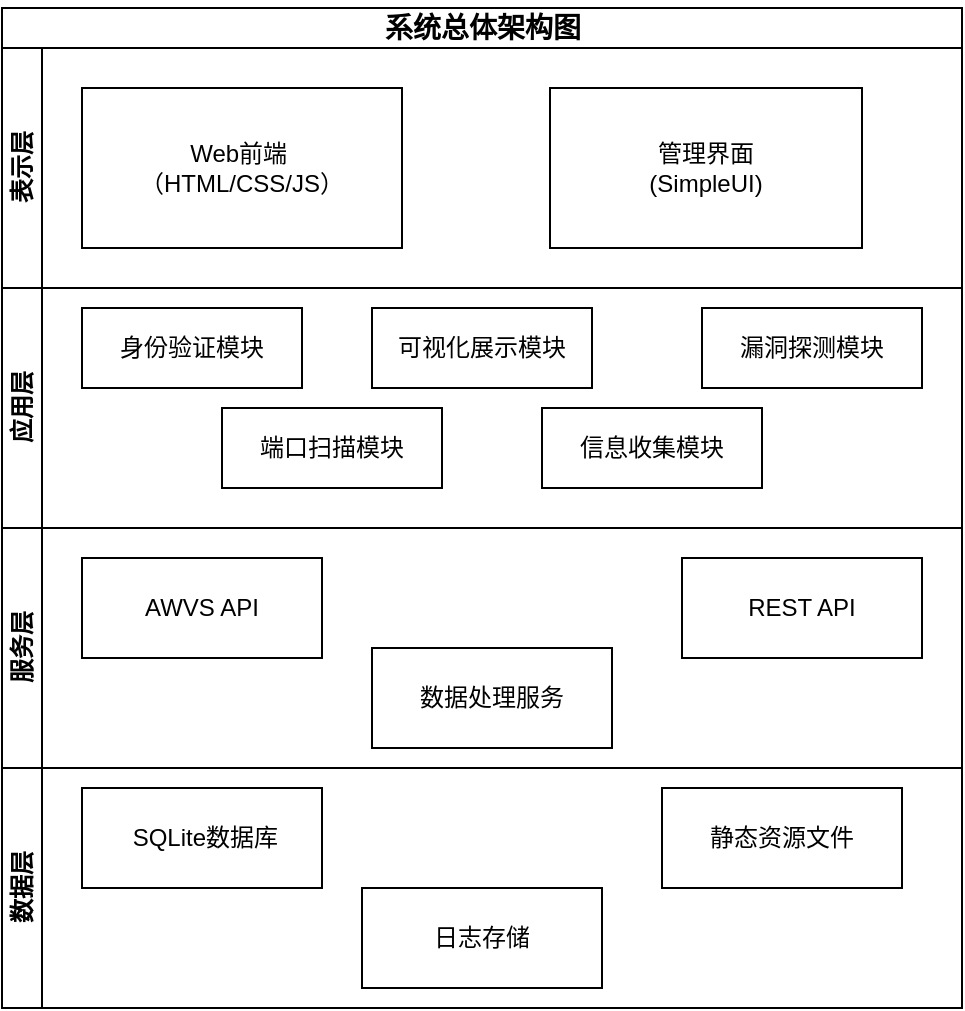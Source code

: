 <mxfile version="26.2.14">
  <diagram id="prtHgNgQTEPvFCAcTncT" name="Page-1">
    <mxGraphModel dx="872" dy="1790" grid="1" gridSize="10" guides="1" tooltips="1" connect="1" arrows="1" fold="1" page="1" pageScale="1" pageWidth="827" pageHeight="1169" math="0" shadow="0">
      <root>
        <mxCell id="0" />
        <mxCell id="1" parent="0" />
        <mxCell id="pPMCe3-cTSx6Zwr6l8Ok-11" value="&lt;div style=&quot;line-height: 220%;&quot;&gt;&lt;font style=&quot;font-size: 14px;&quot;&gt;系统总体架构图&lt;/font&gt;&lt;/div&gt;" style="swimlane;childLayout=stackLayout;resizeParent=1;resizeParentMax=0;horizontal=1;startSize=20;horizontalStack=0;html=1;" vertex="1" parent="1">
          <mxGeometry x="150" y="-220" width="480" height="500" as="geometry" />
        </mxCell>
        <mxCell id="pPMCe3-cTSx6Zwr6l8Ok-12" value="表示层" style="swimlane;startSize=20;horizontal=0;html=1;" vertex="1" parent="pPMCe3-cTSx6Zwr6l8Ok-11">
          <mxGeometry y="20" width="480" height="120" as="geometry" />
        </mxCell>
        <mxCell id="pPMCe3-cTSx6Zwr6l8Ok-16" value="Web前端&amp;nbsp;&lt;br&gt;（HTML/CSS/JS）" style="rounded=0;whiteSpace=wrap;html=1;" vertex="1" parent="pPMCe3-cTSx6Zwr6l8Ok-12">
          <mxGeometry x="40" y="20" width="160" height="80" as="geometry" />
        </mxCell>
        <mxCell id="pPMCe3-cTSx6Zwr6l8Ok-19" value="管理界面&lt;div&gt;(SimpleUI)&lt;/div&gt;" style="rounded=0;whiteSpace=wrap;html=1;" vertex="1" parent="pPMCe3-cTSx6Zwr6l8Ok-12">
          <mxGeometry x="274" y="20" width="156" height="80" as="geometry" />
        </mxCell>
        <mxCell id="pPMCe3-cTSx6Zwr6l8Ok-13" value="应用层" style="swimlane;startSize=20;horizontal=0;html=1;" vertex="1" parent="pPMCe3-cTSx6Zwr6l8Ok-11">
          <mxGeometry y="140" width="480" height="120" as="geometry" />
        </mxCell>
        <mxCell id="pPMCe3-cTSx6Zwr6l8Ok-20" value="身份验证模块" style="rounded=0;whiteSpace=wrap;html=1;" vertex="1" parent="pPMCe3-cTSx6Zwr6l8Ok-13">
          <mxGeometry x="40" y="10" width="110" height="40" as="geometry" />
        </mxCell>
        <mxCell id="pPMCe3-cTSx6Zwr6l8Ok-24" value="可视化展示模块" style="rounded=0;whiteSpace=wrap;html=1;" vertex="1" parent="pPMCe3-cTSx6Zwr6l8Ok-13">
          <mxGeometry x="185" y="10" width="110" height="40" as="geometry" />
        </mxCell>
        <mxCell id="pPMCe3-cTSx6Zwr6l8Ok-23" value="漏洞探测模块" style="rounded=0;whiteSpace=wrap;html=1;" vertex="1" parent="pPMCe3-cTSx6Zwr6l8Ok-13">
          <mxGeometry x="350" y="10" width="110" height="40" as="geometry" />
        </mxCell>
        <mxCell id="pPMCe3-cTSx6Zwr6l8Ok-22" value="信息收集模块" style="rounded=0;whiteSpace=wrap;html=1;" vertex="1" parent="pPMCe3-cTSx6Zwr6l8Ok-13">
          <mxGeometry x="270" y="60" width="110" height="40" as="geometry" />
        </mxCell>
        <mxCell id="pPMCe3-cTSx6Zwr6l8Ok-25" value="端口扫描模块" style="rounded=0;whiteSpace=wrap;html=1;" vertex="1" parent="pPMCe3-cTSx6Zwr6l8Ok-13">
          <mxGeometry x="110" y="60" width="110" height="40" as="geometry" />
        </mxCell>
        <mxCell id="pPMCe3-cTSx6Zwr6l8Ok-14" value="服务层" style="swimlane;startSize=20;horizontal=0;html=1;" vertex="1" parent="pPMCe3-cTSx6Zwr6l8Ok-11">
          <mxGeometry y="260" width="480" height="120" as="geometry" />
        </mxCell>
        <mxCell id="pPMCe3-cTSx6Zwr6l8Ok-27" value="AWVS API" style="rounded=0;whiteSpace=wrap;html=1;" vertex="1" parent="pPMCe3-cTSx6Zwr6l8Ok-14">
          <mxGeometry x="40" y="15" width="120" height="50" as="geometry" />
        </mxCell>
        <mxCell id="pPMCe3-cTSx6Zwr6l8Ok-28" value="REST API" style="rounded=0;whiteSpace=wrap;html=1;" vertex="1" parent="pPMCe3-cTSx6Zwr6l8Ok-14">
          <mxGeometry x="340" y="15" width="120" height="50" as="geometry" />
        </mxCell>
        <mxCell id="pPMCe3-cTSx6Zwr6l8Ok-29" value="数据处理服务" style="rounded=0;whiteSpace=wrap;html=1;" vertex="1" parent="pPMCe3-cTSx6Zwr6l8Ok-14">
          <mxGeometry x="185" y="60" width="120" height="50" as="geometry" />
        </mxCell>
        <mxCell id="pPMCe3-cTSx6Zwr6l8Ok-26" value="数据层" style="swimlane;startSize=20;horizontal=0;html=1;" vertex="1" parent="pPMCe3-cTSx6Zwr6l8Ok-11">
          <mxGeometry y="380" width="480" height="120" as="geometry" />
        </mxCell>
        <mxCell id="pPMCe3-cTSx6Zwr6l8Ok-30" value="&amp;nbsp;SQLite数据库" style="rounded=0;whiteSpace=wrap;html=1;" vertex="1" parent="pPMCe3-cTSx6Zwr6l8Ok-26">
          <mxGeometry x="40" y="10" width="120" height="50" as="geometry" />
        </mxCell>
        <mxCell id="pPMCe3-cTSx6Zwr6l8Ok-32" value="静态资源文件" style="rounded=0;whiteSpace=wrap;html=1;" vertex="1" parent="pPMCe3-cTSx6Zwr6l8Ok-26">
          <mxGeometry x="330" y="10" width="120" height="50" as="geometry" />
        </mxCell>
        <mxCell id="pPMCe3-cTSx6Zwr6l8Ok-33" value="日志存储" style="rounded=0;whiteSpace=wrap;html=1;" vertex="1" parent="pPMCe3-cTSx6Zwr6l8Ok-26">
          <mxGeometry x="180" y="60" width="120" height="50" as="geometry" />
        </mxCell>
      </root>
    </mxGraphModel>
  </diagram>
</mxfile>
